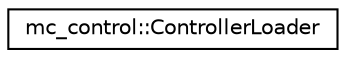 digraph "Graphical Class Hierarchy"
{
 // INTERACTIVE_SVG=YES
  edge [fontname="Helvetica",fontsize="10",labelfontname="Helvetica",labelfontsize="10"];
  node [fontname="Helvetica",fontsize="10",shape=record];
  rankdir="LR";
  Node0 [label="mc_control::ControllerLoader",height=0.2,width=0.4,color="black", fillcolor="white", style="filled",URL="$structmc__control_1_1ControllerLoader.html"];
}
